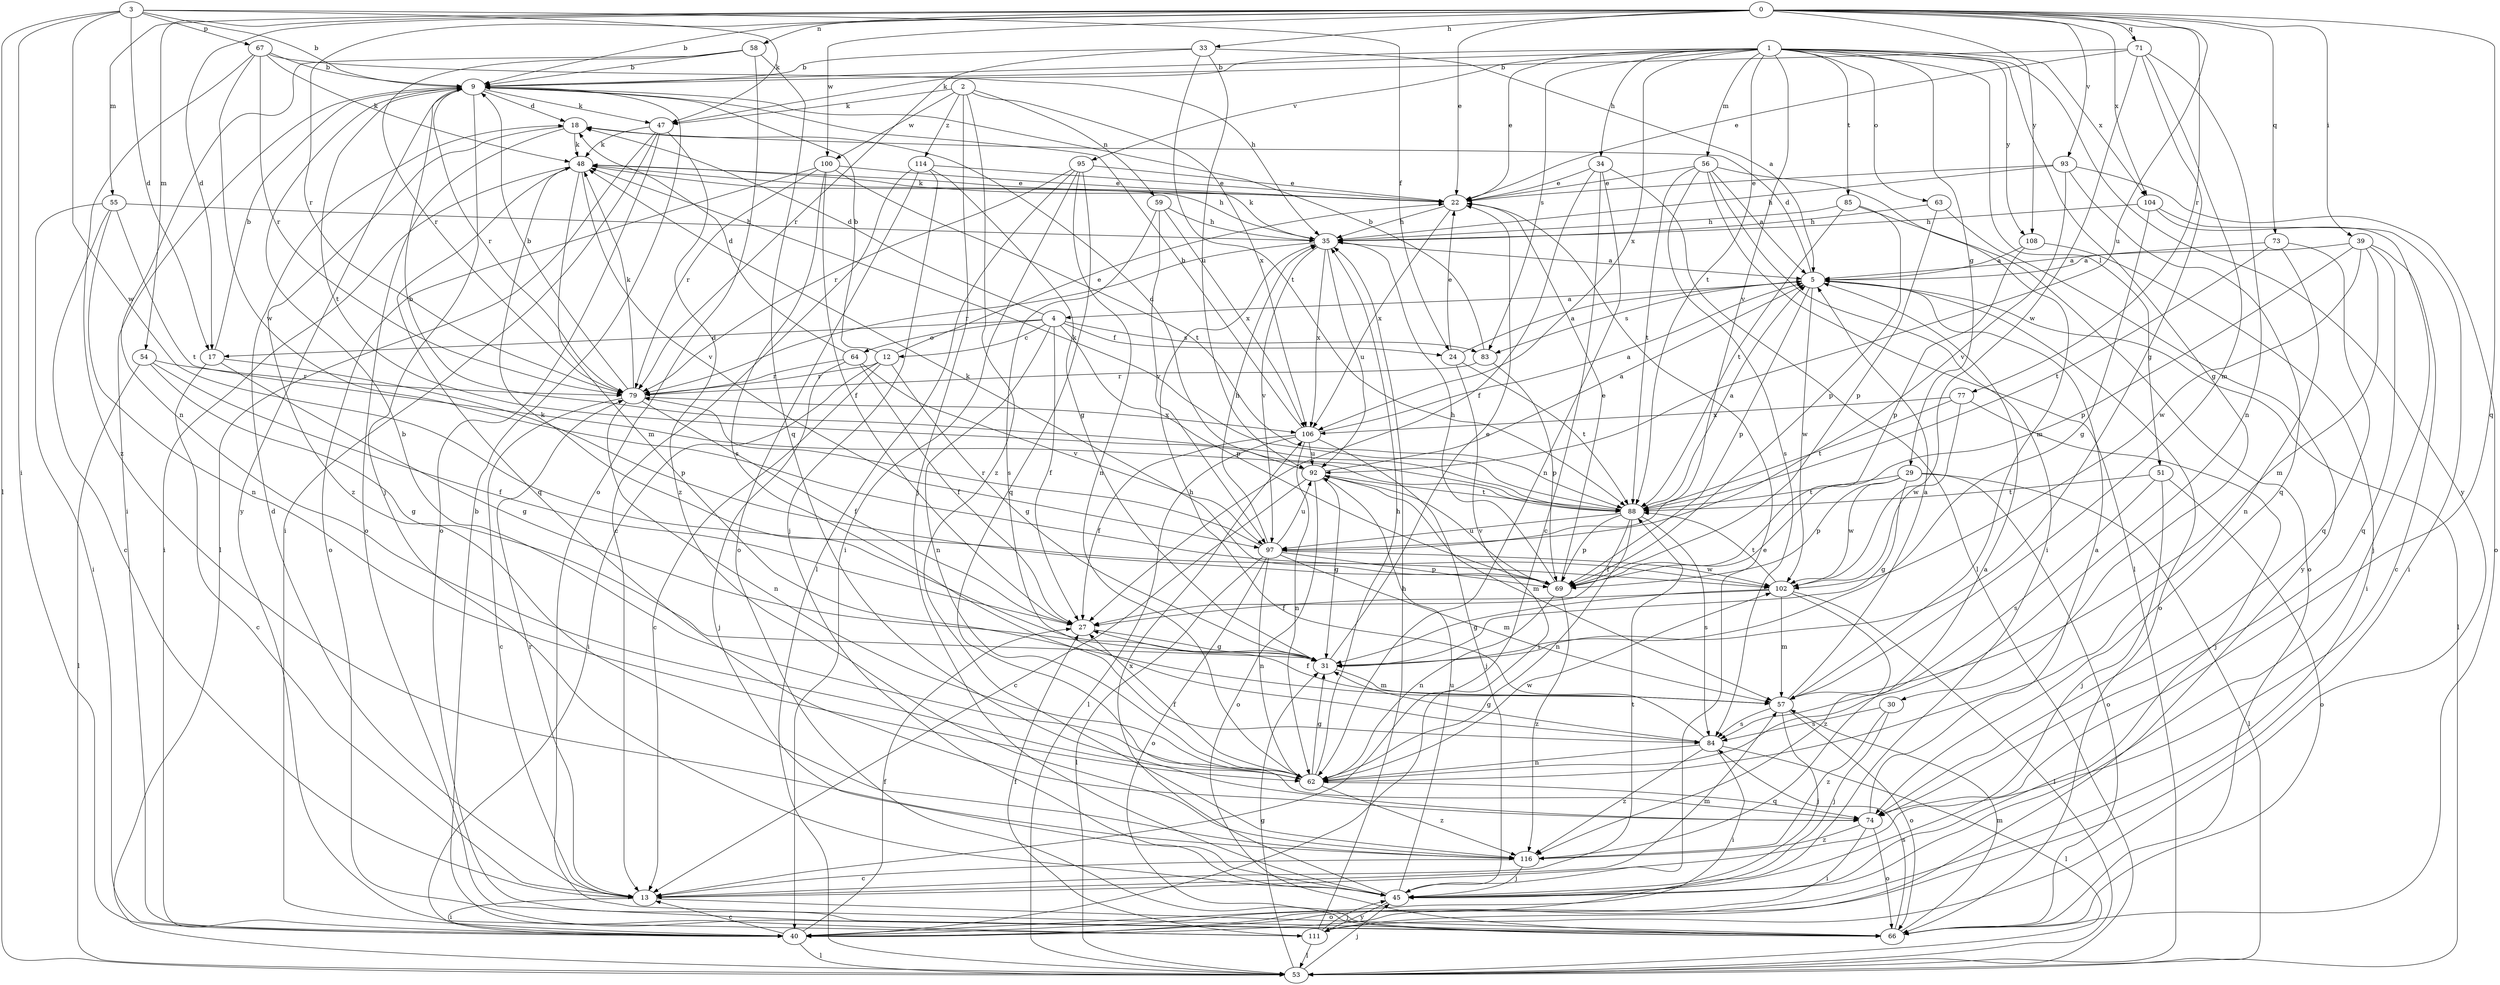 strict digraph  {
0;
1;
2;
3;
4;
5;
9;
12;
13;
17;
18;
22;
24;
27;
29;
30;
31;
33;
34;
35;
39;
40;
45;
47;
48;
51;
53;
54;
55;
56;
57;
58;
59;
62;
63;
64;
66;
67;
69;
71;
73;
74;
77;
79;
83;
84;
85;
88;
92;
93;
95;
97;
100;
102;
104;
106;
108;
111;
114;
116;
0 -> 9  [label=b];
0 -> 17  [label=d];
0 -> 22  [label=e];
0 -> 33  [label=h];
0 -> 39  [label=i];
0 -> 54  [label=m];
0 -> 55  [label=m];
0 -> 58  [label=n];
0 -> 71  [label=q];
0 -> 73  [label=q];
0 -> 74  [label=q];
0 -> 77  [label=r];
0 -> 79  [label=r];
0 -> 92  [label=u];
0 -> 93  [label=v];
0 -> 100  [label=w];
0 -> 104  [label=x];
0 -> 108  [label=y];
1 -> 9  [label=b];
1 -> 22  [label=e];
1 -> 29  [label=g];
1 -> 30  [label=g];
1 -> 34  [label=h];
1 -> 47  [label=k];
1 -> 51  [label=l];
1 -> 56  [label=m];
1 -> 63  [label=o];
1 -> 83  [label=s];
1 -> 85  [label=t];
1 -> 88  [label=t];
1 -> 95  [label=v];
1 -> 97  [label=v];
1 -> 104  [label=x];
1 -> 106  [label=x];
1 -> 108  [label=y];
1 -> 111  [label=y];
2 -> 45  [label=j];
2 -> 47  [label=k];
2 -> 59  [label=n];
2 -> 100  [label=w];
2 -> 106  [label=x];
2 -> 114  [label=z];
2 -> 116  [label=z];
3 -> 9  [label=b];
3 -> 17  [label=d];
3 -> 24  [label=f];
3 -> 40  [label=i];
3 -> 47  [label=k];
3 -> 53  [label=l];
3 -> 67  [label=p];
3 -> 102  [label=w];
4 -> 12  [label=c];
4 -> 17  [label=d];
4 -> 18  [label=d];
4 -> 24  [label=f];
4 -> 27  [label=f];
4 -> 62  [label=n];
4 -> 64  [label=o];
4 -> 69  [label=p];
4 -> 83  [label=s];
5 -> 4  [label=a];
5 -> 18  [label=d];
5 -> 53  [label=l];
5 -> 66  [label=o];
5 -> 69  [label=p];
5 -> 83  [label=s];
5 -> 102  [label=w];
9 -> 18  [label=d];
9 -> 40  [label=i];
9 -> 45  [label=j];
9 -> 47  [label=k];
9 -> 79  [label=r];
9 -> 88  [label=t];
9 -> 111  [label=y];
12 -> 9  [label=b];
12 -> 13  [label=c];
12 -> 22  [label=e];
12 -> 31  [label=g];
12 -> 40  [label=i];
12 -> 79  [label=r];
13 -> 18  [label=d];
13 -> 40  [label=i];
13 -> 57  [label=m];
13 -> 66  [label=o];
13 -> 79  [label=r];
13 -> 88  [label=t];
17 -> 9  [label=b];
17 -> 13  [label=c];
17 -> 31  [label=g];
17 -> 69  [label=p];
18 -> 48  [label=k];
18 -> 66  [label=o];
18 -> 116  [label=z];
22 -> 35  [label=h];
22 -> 48  [label=k];
22 -> 106  [label=x];
24 -> 5  [label=a];
24 -> 22  [label=e];
24 -> 40  [label=i];
24 -> 88  [label=t];
27 -> 31  [label=g];
29 -> 31  [label=g];
29 -> 53  [label=l];
29 -> 66  [label=o];
29 -> 69  [label=p];
29 -> 88  [label=t];
29 -> 102  [label=w];
30 -> 45  [label=j];
30 -> 84  [label=s];
30 -> 116  [label=z];
31 -> 22  [label=e];
31 -> 48  [label=k];
31 -> 57  [label=m];
33 -> 5  [label=a];
33 -> 9  [label=b];
33 -> 79  [label=r];
33 -> 88  [label=t];
33 -> 92  [label=u];
34 -> 13  [label=c];
34 -> 22  [label=e];
34 -> 27  [label=f];
34 -> 53  [label=l];
34 -> 62  [label=n];
35 -> 5  [label=a];
35 -> 48  [label=k];
35 -> 79  [label=r];
35 -> 92  [label=u];
35 -> 97  [label=v];
35 -> 106  [label=x];
39 -> 5  [label=a];
39 -> 13  [label=c];
39 -> 57  [label=m];
39 -> 69  [label=p];
39 -> 74  [label=q];
39 -> 102  [label=w];
40 -> 13  [label=c];
40 -> 27  [label=f];
40 -> 53  [label=l];
45 -> 22  [label=e];
45 -> 92  [label=u];
45 -> 106  [label=x];
45 -> 111  [label=y];
47 -> 40  [label=i];
47 -> 48  [label=k];
47 -> 53  [label=l];
47 -> 66  [label=o];
47 -> 116  [label=z];
48 -> 22  [label=e];
48 -> 35  [label=h];
48 -> 40  [label=i];
48 -> 57  [label=m];
48 -> 74  [label=q];
48 -> 97  [label=v];
51 -> 45  [label=j];
51 -> 66  [label=o];
51 -> 84  [label=s];
51 -> 88  [label=t];
53 -> 31  [label=g];
53 -> 45  [label=j];
54 -> 27  [label=f];
54 -> 31  [label=g];
54 -> 53  [label=l];
54 -> 79  [label=r];
55 -> 13  [label=c];
55 -> 35  [label=h];
55 -> 40  [label=i];
55 -> 62  [label=n];
55 -> 88  [label=t];
56 -> 5  [label=a];
56 -> 22  [label=e];
56 -> 40  [label=i];
56 -> 53  [label=l];
56 -> 57  [label=m];
56 -> 84  [label=s];
56 -> 88  [label=t];
57 -> 5  [label=a];
57 -> 27  [label=f];
57 -> 45  [label=j];
57 -> 66  [label=o];
57 -> 84  [label=s];
58 -> 9  [label=b];
58 -> 62  [label=n];
58 -> 66  [label=o];
58 -> 74  [label=q];
58 -> 79  [label=r];
59 -> 35  [label=h];
59 -> 84  [label=s];
59 -> 97  [label=v];
59 -> 106  [label=x];
62 -> 9  [label=b];
62 -> 27  [label=f];
62 -> 31  [label=g];
62 -> 35  [label=h];
62 -> 74  [label=q];
62 -> 102  [label=w];
62 -> 116  [label=z];
63 -> 35  [label=h];
63 -> 69  [label=p];
63 -> 111  [label=y];
64 -> 18  [label=d];
64 -> 27  [label=f];
64 -> 45  [label=j];
64 -> 79  [label=r];
64 -> 97  [label=v];
66 -> 57  [label=m];
66 -> 84  [label=s];
67 -> 9  [label=b];
67 -> 35  [label=h];
67 -> 48  [label=k];
67 -> 79  [label=r];
67 -> 102  [label=w];
67 -> 116  [label=z];
69 -> 22  [label=e];
69 -> 35  [label=h];
69 -> 48  [label=k];
69 -> 62  [label=n];
69 -> 92  [label=u];
69 -> 116  [label=z];
71 -> 9  [label=b];
71 -> 22  [label=e];
71 -> 31  [label=g];
71 -> 57  [label=m];
71 -> 62  [label=n];
71 -> 102  [label=w];
73 -> 5  [label=a];
73 -> 62  [label=n];
73 -> 74  [label=q];
73 -> 88  [label=t];
74 -> 5  [label=a];
74 -> 40  [label=i];
74 -> 66  [label=o];
74 -> 116  [label=z];
77 -> 45  [label=j];
77 -> 88  [label=t];
77 -> 102  [label=w];
77 -> 106  [label=x];
79 -> 9  [label=b];
79 -> 13  [label=c];
79 -> 27  [label=f];
79 -> 48  [label=k];
79 -> 62  [label=n];
79 -> 106  [label=x];
83 -> 9  [label=b];
83 -> 69  [label=p];
83 -> 79  [label=r];
84 -> 31  [label=g];
84 -> 35  [label=h];
84 -> 40  [label=i];
84 -> 53  [label=l];
84 -> 62  [label=n];
84 -> 116  [label=z];
85 -> 35  [label=h];
85 -> 66  [label=o];
85 -> 69  [label=p];
85 -> 88  [label=t];
88 -> 5  [label=a];
88 -> 9  [label=b];
88 -> 27  [label=f];
88 -> 48  [label=k];
88 -> 62  [label=n];
88 -> 69  [label=p];
88 -> 84  [label=s];
88 -> 97  [label=v];
92 -> 5  [label=a];
92 -> 13  [label=c];
92 -> 18  [label=d];
92 -> 31  [label=g];
92 -> 57  [label=m];
92 -> 66  [label=o];
92 -> 88  [label=t];
93 -> 22  [label=e];
93 -> 35  [label=h];
93 -> 66  [label=o];
93 -> 74  [label=q];
93 -> 97  [label=v];
95 -> 22  [label=e];
95 -> 40  [label=i];
95 -> 53  [label=l];
95 -> 62  [label=n];
95 -> 74  [label=q];
95 -> 79  [label=r];
97 -> 35  [label=h];
97 -> 53  [label=l];
97 -> 57  [label=m];
97 -> 62  [label=n];
97 -> 66  [label=o];
97 -> 69  [label=p];
97 -> 79  [label=r];
97 -> 92  [label=u];
97 -> 102  [label=w];
100 -> 22  [label=e];
100 -> 27  [label=f];
100 -> 66  [label=o];
100 -> 79  [label=r];
100 -> 84  [label=s];
100 -> 88  [label=t];
102 -> 27  [label=f];
102 -> 31  [label=g];
102 -> 53  [label=l];
102 -> 57  [label=m];
102 -> 88  [label=t];
102 -> 116  [label=z];
104 -> 31  [label=g];
104 -> 35  [label=h];
104 -> 40  [label=i];
104 -> 45  [label=j];
106 -> 5  [label=a];
106 -> 9  [label=b];
106 -> 27  [label=f];
106 -> 45  [label=j];
106 -> 53  [label=l];
106 -> 62  [label=n];
106 -> 92  [label=u];
108 -> 5  [label=a];
108 -> 40  [label=i];
108 -> 69  [label=p];
111 -> 9  [label=b];
111 -> 27  [label=f];
111 -> 35  [label=h];
111 -> 45  [label=j];
111 -> 53  [label=l];
114 -> 13  [label=c];
114 -> 22  [label=e];
114 -> 31  [label=g];
114 -> 45  [label=j];
114 -> 66  [label=o];
116 -> 5  [label=a];
116 -> 13  [label=c];
116 -> 45  [label=j];
}
